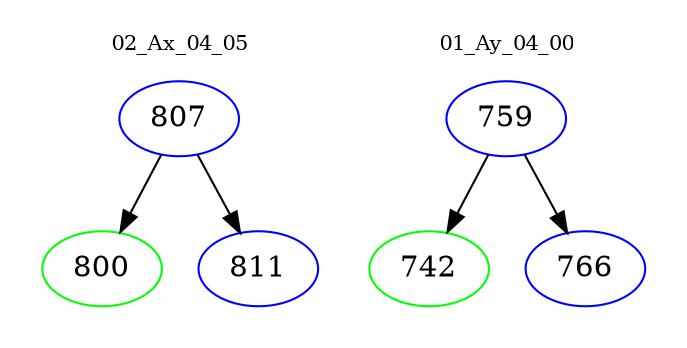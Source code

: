 digraph{
subgraph cluster_0 {
color = white
label = "02_Ax_04_05";
fontsize=10;
T0_807 [label="807", color="blue"]
T0_807 -> T0_800 [color="black"]
T0_800 [label="800", color="green"]
T0_807 -> T0_811 [color="black"]
T0_811 [label="811", color="blue"]
}
subgraph cluster_1 {
color = white
label = "01_Ay_04_00";
fontsize=10;
T1_759 [label="759", color="blue"]
T1_759 -> T1_742 [color="black"]
T1_742 [label="742", color="green"]
T1_759 -> T1_766 [color="black"]
T1_766 [label="766", color="blue"]
}
}
